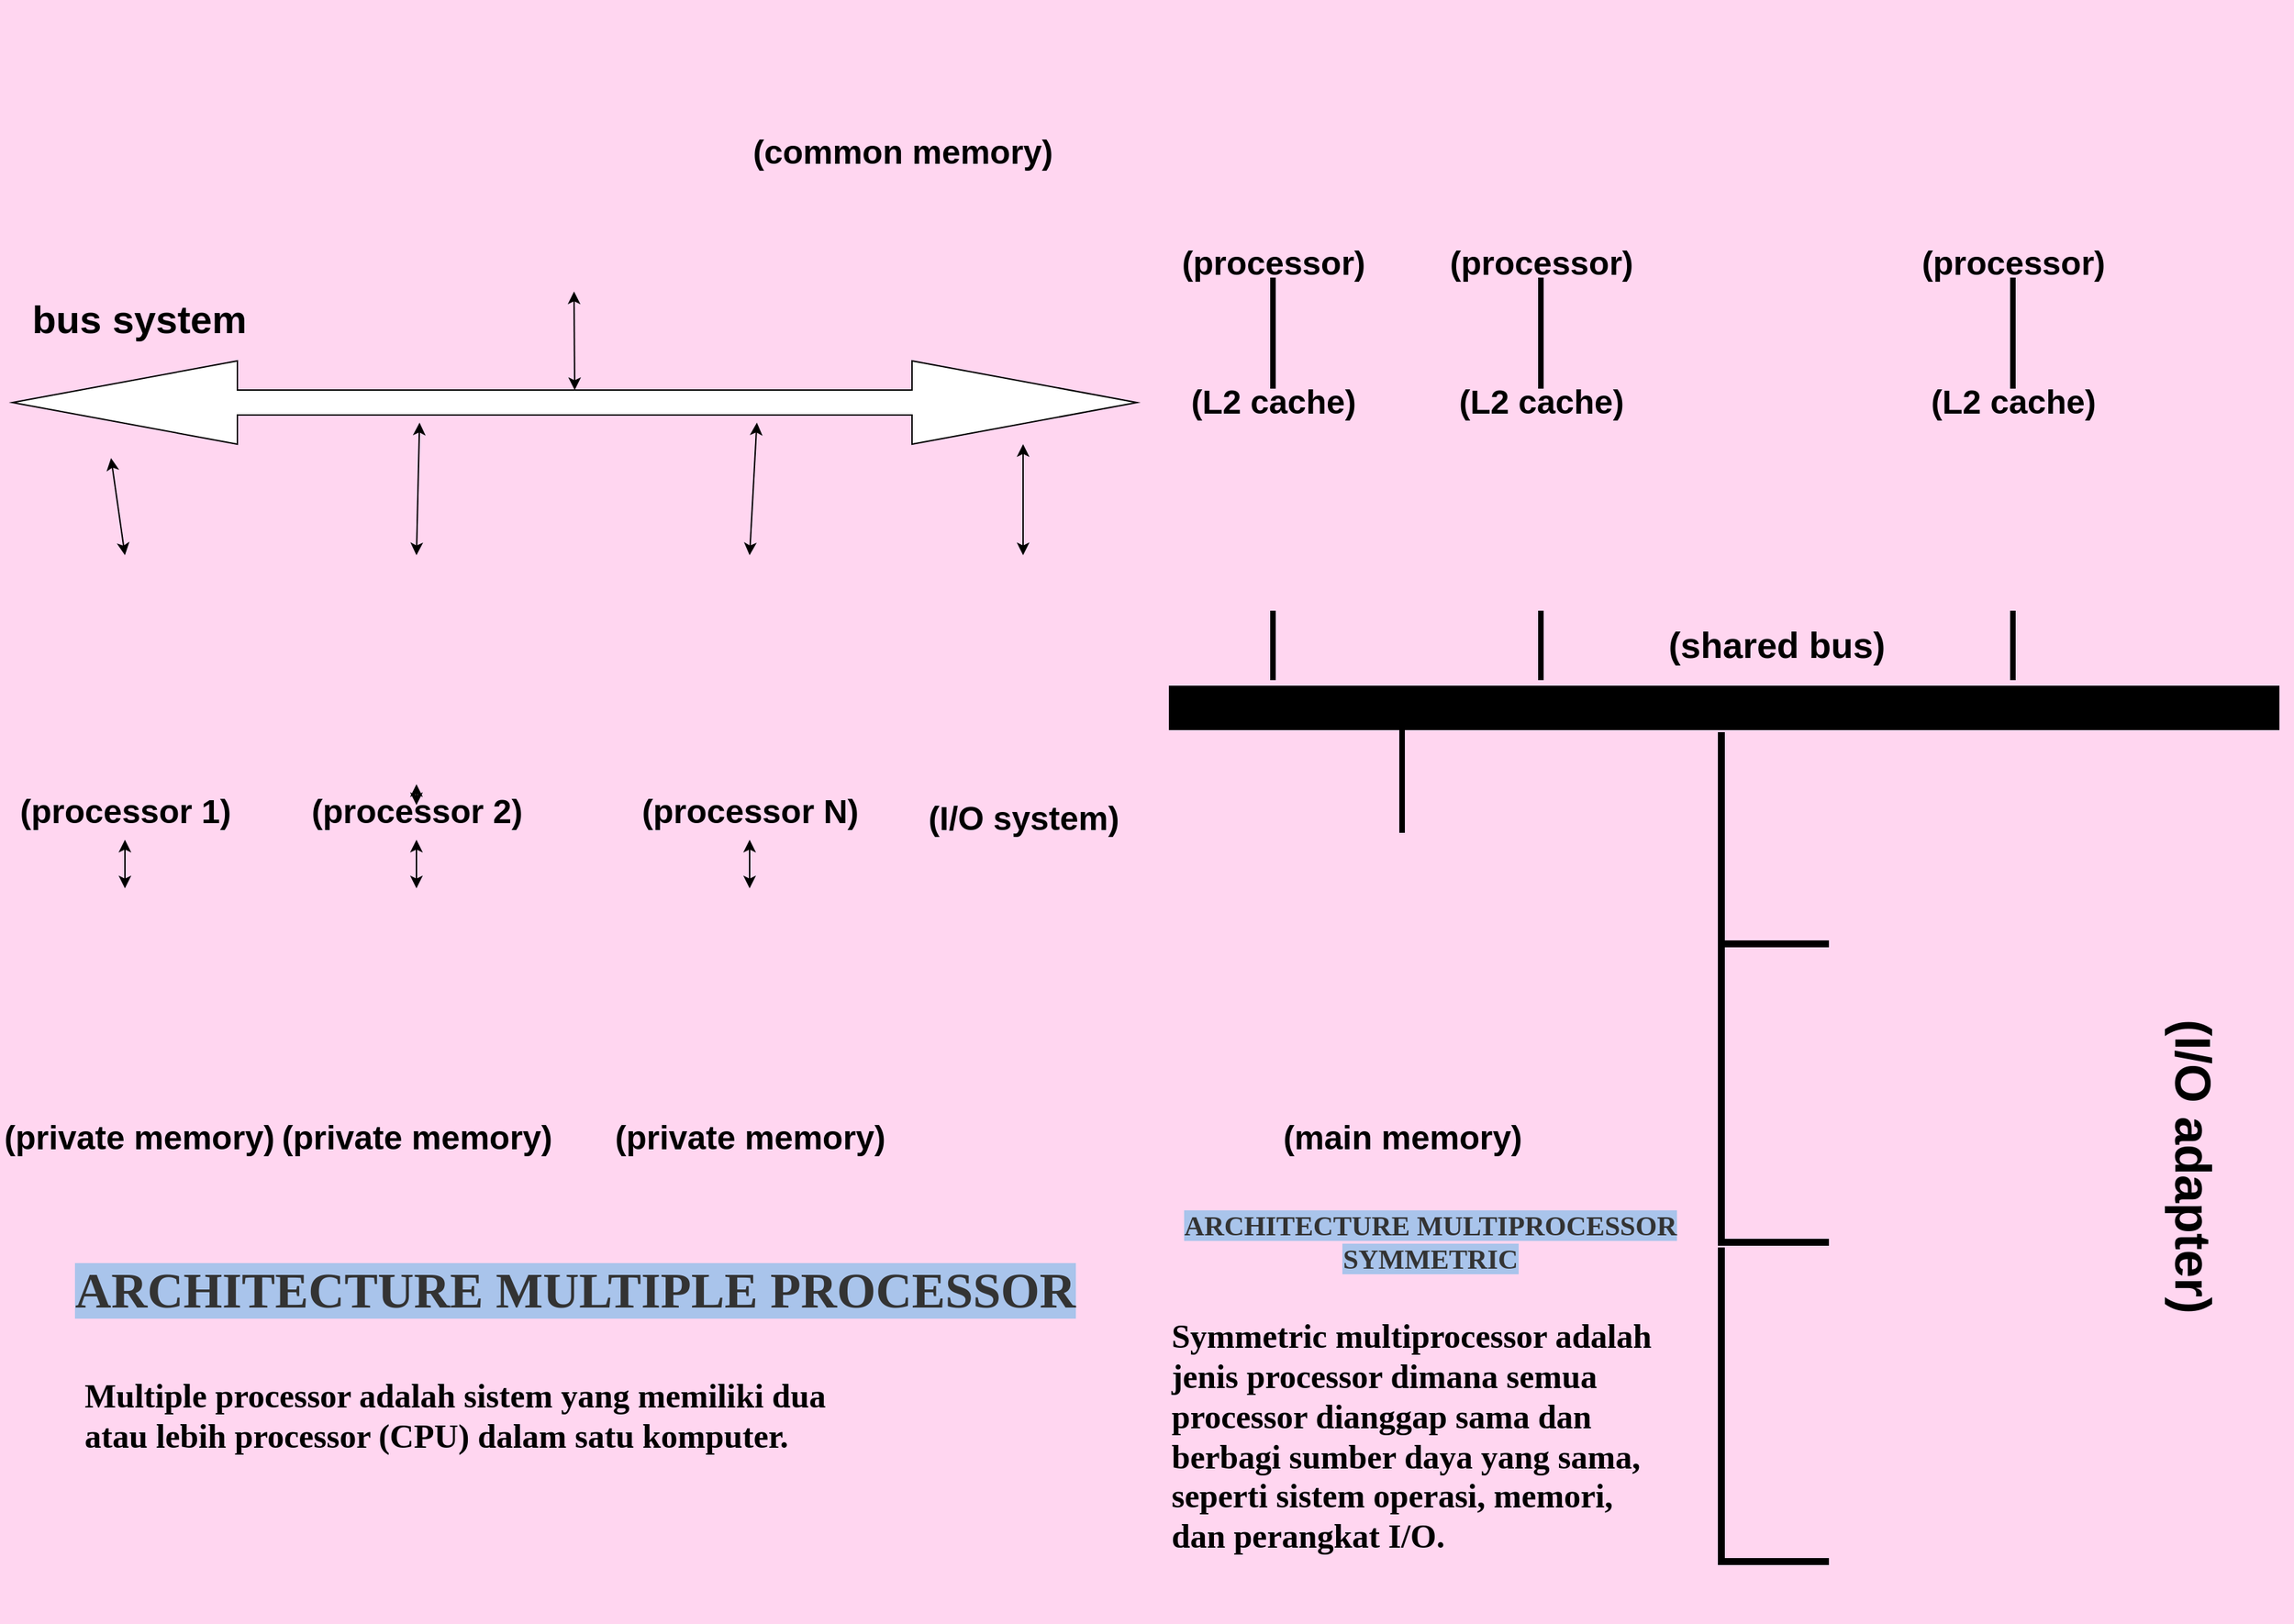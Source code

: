 <mxfile version="26.2.14">
  <diagram name="Halaman-1" id="5roG3KbvqGayyiDpWjHx">
    <mxGraphModel dx="1938" dy="1033" grid="1" gridSize="10" guides="1" tooltips="1" connect="1" arrows="1" fold="1" page="1" pageScale="1" pageWidth="827" pageHeight="1169" background="light-dark(#ffd6f0, #121212)" math="0" shadow="0">
      <root>
        <mxCell id="0" />
        <mxCell id="1" parent="0" />
        <mxCell id="9_Zev2apDYBj7H2k3iZB-79" value="" style="group;labelBackgroundColor=none;" parent="1" vertex="1" connectable="0">
          <mxGeometry width="1642" height="1169" as="geometry" />
        </mxCell>
        <mxCell id="9_Zev2apDYBj7H2k3iZB-1" value="" style="shape=image;verticalLabelPosition=bottom;labelBackgroundColor=none;verticalAlign=top;aspect=fixed;imageAspect=0;image=https://cdn-icons-png.flaticon.com/512/4854/4854348.png;" parent="9_Zev2apDYBj7H2k3iZB-79" vertex="1">
          <mxGeometry y="400" width="180" height="180" as="geometry" />
        </mxCell>
        <mxCell id="9_Zev2apDYBj7H2k3iZB-8" value="" style="shape=image;verticalLabelPosition=bottom;labelBackgroundColor=none;verticalAlign=top;aspect=fixed;imageAspect=0;image=https://cdn-icons-png.flaticon.com/512/4854/4854348.png;" parent="9_Zev2apDYBj7H2k3iZB-79" vertex="1">
          <mxGeometry x="210" y="400" width="180" height="180" as="geometry" />
        </mxCell>
        <mxCell id="9_Zev2apDYBj7H2k3iZB-13" value="" style="shape=image;verticalLabelPosition=bottom;labelBackgroundColor=none;verticalAlign=top;aspect=fixed;imageAspect=0;image=https://cdn-icons-png.flaticon.com/512/4854/4854348.png;" parent="9_Zev2apDYBj7H2k3iZB-79" vertex="1">
          <mxGeometry x="827" width="180" height="180" as="geometry" />
        </mxCell>
        <mxCell id="9_Zev2apDYBj7H2k3iZB-14" value="" style="shape=image;verticalLabelPosition=bottom;labelBackgroundColor=none;verticalAlign=top;aspect=fixed;imageAspect=0;image=https://cdn-icons-png.flaticon.com/512/4854/4854348.png;" parent="9_Zev2apDYBj7H2k3iZB-79" vertex="1">
          <mxGeometry x="1020" width="180" height="180" as="geometry" />
        </mxCell>
        <mxCell id="9_Zev2apDYBj7H2k3iZB-15" value="" style="shape=image;verticalLabelPosition=bottom;labelBackgroundColor=none;verticalAlign=top;aspect=fixed;imageAspect=0;image=https://cdn-icons-png.flaticon.com/512/4854/4854348.png;" parent="9_Zev2apDYBj7H2k3iZB-79" vertex="1">
          <mxGeometry x="1360" width="180" height="180" as="geometry" />
        </mxCell>
        <mxCell id="9_Zev2apDYBj7H2k3iZB-17" value="" style="shape=image;verticalLabelPosition=bottom;labelBackgroundColor=none;verticalAlign=top;aspect=fixed;imageAspect=0;image=https://www.svgrepo.com/show/17721/ram-memory.svg;" parent="9_Zev2apDYBj7H2k3iZB-79" vertex="1">
          <mxGeometry x="308.5" width="210" height="210" as="geometry" />
        </mxCell>
        <mxCell id="9_Zev2apDYBj7H2k3iZB-18" value="" style="group;labelBackgroundColor=none;" parent="9_Zev2apDYBj7H2k3iZB-79" vertex="1" connectable="0">
          <mxGeometry x="24" y="790" width="780" height="280" as="geometry" />
        </mxCell>
        <mxCell id="9_Zev2apDYBj7H2k3iZB-11" value="&lt;h2&gt;&lt;font style=&quot;background-color: rgb(169, 196, 235); color: light-dark(rgb(51, 51, 51), rgb(237, 237, 237));&quot; face=&quot;Comic Sans MS&quot;&gt;ARCHITECTURE MULTIPLE PROCESSOR&lt;/font&gt;&lt;/h2&gt;" style="text;strokeColor=none;fillColor=none;html=1;fontSize=24;fontStyle=1;verticalAlign=middle;align=center;labelBackgroundColor=none;" parent="9_Zev2apDYBj7H2k3iZB-18" vertex="1">
          <mxGeometry width="780" height="280" as="geometry" />
        </mxCell>
        <mxCell id="9_Zev2apDYBj7H2k3iZB-12" value="Multiple processor adalah sistem yang memiliki dua&lt;div&gt;&lt;span style=&quot;background-color: transparent; color: light-dark(rgb(0, 0, 0), rgb(255, 255, 255));&quot;&gt;atau lebih processor (CPU) dalam satu komputer.&lt;/span&gt;&lt;/div&gt;" style="text;strokeColor=none;fillColor=none;html=1;fontSize=24;fontStyle=1;verticalAlign=middle;align=left;fontFamily=Comic Sans MS;labelBackgroundColor=none;" parent="9_Zev2apDYBj7H2k3iZB-18" vertex="1">
          <mxGeometry x="35" y="190" width="710" height="80" as="geometry" />
        </mxCell>
        <mxCell id="9_Zev2apDYBj7H2k3iZB-43" value="(private memory)" style="text;strokeColor=none;fillColor=none;html=1;fontSize=24;fontStyle=1;verticalAlign=middle;align=center;labelBackgroundColor=none;" parent="9_Zev2apDYBj7H2k3iZB-18" vertex="1">
          <mxGeometry x="226" y="10" width="100" height="40" as="geometry" />
        </mxCell>
        <mxCell id="9_Zev2apDYBj7H2k3iZB-19" value="" style="shape=doubleArrow;whiteSpace=wrap;html=1;labelBackgroundColor=none;" parent="9_Zev2apDYBj7H2k3iZB-79" vertex="1">
          <mxGeometry x="9" y="260" width="810" height="60" as="geometry" />
        </mxCell>
        <mxCell id="9_Zev2apDYBj7H2k3iZB-21" value="" style="shape=image;verticalLabelPosition=bottom;labelBackgroundColor=none;verticalAlign=top;aspect=fixed;imageAspect=0;image=https://cdn-icons-png.flaticon.com/512/4854/4854348.png;" parent="9_Zev2apDYBj7H2k3iZB-79" vertex="1">
          <mxGeometry x="450" y="400" width="180" height="180" as="geometry" />
        </mxCell>
        <mxCell id="9_Zev2apDYBj7H2k3iZB-22" value="" style="shape=image;verticalLabelPosition=bottom;labelBackgroundColor=none;verticalAlign=top;aspect=fixed;imageAspect=0;image=https://cdn2.iconfinder.com/data/icons/research-and-data-processing/64/monitor-web_design-input-output-analyze-512.png;" parent="9_Zev2apDYBj7H2k3iZB-79" vertex="1">
          <mxGeometry x="647" y="400" width="180" height="180" as="geometry" />
        </mxCell>
        <mxCell id="9_Zev2apDYBj7H2k3iZB-23" value="" style="shape=image;verticalLabelPosition=bottom;labelBackgroundColor=none;verticalAlign=top;aspect=fixed;imageAspect=0;image=https://cdn-icons-png.flaticon.com/512/9078/9078593.png;" parent="9_Zev2apDYBj7H2k3iZB-79" vertex="1">
          <mxGeometry x="450" y="640" width="180" height="180" as="geometry" />
        </mxCell>
        <mxCell id="9_Zev2apDYBj7H2k3iZB-24" value="" style="shape=image;verticalLabelPosition=bottom;labelBackgroundColor=none;verticalAlign=top;aspect=fixed;imageAspect=0;image=https://cdn-icons-png.flaticon.com/512/9078/9078593.png;" parent="9_Zev2apDYBj7H2k3iZB-79" vertex="1">
          <mxGeometry x="210" y="640" width="180" height="180" as="geometry" />
        </mxCell>
        <mxCell id="9_Zev2apDYBj7H2k3iZB-25" value="" style="shape=image;verticalLabelPosition=bottom;labelBackgroundColor=none;verticalAlign=top;aspect=fixed;imageAspect=0;image=https://cdn-icons-png.flaticon.com/512/9078/9078593.png;" parent="9_Zev2apDYBj7H2k3iZB-79" vertex="1">
          <mxGeometry y="640" width="180" height="180" as="geometry" />
        </mxCell>
        <mxCell id="9_Zev2apDYBj7H2k3iZB-27" value="" style="endArrow=classic;startArrow=classic;html=1;rounded=0;entryX=0.5;entryY=1;entryDx=0;entryDy=0;exitX=0.5;exitY=0;exitDx=0;exitDy=0;labelBackgroundColor=none;fontColor=default;" parent="9_Zev2apDYBj7H2k3iZB-79" source="9_Zev2apDYBj7H2k3iZB-25" target="9_Zev2apDYBj7H2k3iZB-41" edge="1">
          <mxGeometry width="50" height="50" relative="1" as="geometry">
            <mxPoint x="400" y="860" as="sourcePoint" />
            <mxPoint x="540" y="660" as="targetPoint" />
          </mxGeometry>
        </mxCell>
        <mxCell id="9_Zev2apDYBj7H2k3iZB-28" value="" style="endArrow=classic;startArrow=classic;html=1;rounded=0;entryX=0.5;entryY=1;entryDx=0;entryDy=0;exitX=0.5;exitY=0;exitDx=0;exitDy=0;labelBackgroundColor=none;fontColor=default;" parent="9_Zev2apDYBj7H2k3iZB-79" source="9_Zev2apDYBj7H2k3iZB-39" target="9_Zev2apDYBj7H2k3iZB-8" edge="1">
          <mxGeometry width="50" height="50" relative="1" as="geometry">
            <mxPoint x="100" y="650" as="sourcePoint" />
            <mxPoint x="100" y="590" as="targetPoint" />
          </mxGeometry>
        </mxCell>
        <mxCell id="9_Zev2apDYBj7H2k3iZB-30" value="" style="endArrow=classic;startArrow=classic;html=1;rounded=0;entryX=0.5;entryY=1;entryDx=0;entryDy=0;exitX=0.5;exitY=0;exitDx=0;exitDy=0;labelBackgroundColor=none;fontColor=default;" parent="9_Zev2apDYBj7H2k3iZB-79" source="9_Zev2apDYBj7H2k3iZB-23" target="9_Zev2apDYBj7H2k3iZB-38" edge="1">
          <mxGeometry width="50" height="50" relative="1" as="geometry">
            <mxPoint x="120" y="670" as="sourcePoint" />
            <mxPoint x="120" y="610" as="targetPoint" />
          </mxGeometry>
        </mxCell>
        <mxCell id="9_Zev2apDYBj7H2k3iZB-31" value="" style="endArrow=classic;startArrow=classic;html=1;rounded=0;exitX=0.5;exitY=0;exitDx=0;exitDy=0;labelBackgroundColor=none;fontColor=default;" parent="9_Zev2apDYBj7H2k3iZB-79" source="9_Zev2apDYBj7H2k3iZB-22" edge="1">
          <mxGeometry width="50" height="50" relative="1" as="geometry">
            <mxPoint x="130" y="680" as="sourcePoint" />
            <mxPoint x="737" y="320" as="targetPoint" />
          </mxGeometry>
        </mxCell>
        <mxCell id="9_Zev2apDYBj7H2k3iZB-32" value="" style="endArrow=classic;startArrow=classic;html=1;rounded=0;exitX=0.5;exitY=0;exitDx=0;exitDy=0;entryX=0.662;entryY=0.742;entryDx=0;entryDy=0;entryPerimeter=0;labelBackgroundColor=none;fontColor=default;" parent="9_Zev2apDYBj7H2k3iZB-79" source="9_Zev2apDYBj7H2k3iZB-21" target="9_Zev2apDYBj7H2k3iZB-19" edge="1">
          <mxGeometry width="50" height="50" relative="1" as="geometry">
            <mxPoint x="140" y="690" as="sourcePoint" />
            <mxPoint x="530" y="307" as="targetPoint" />
          </mxGeometry>
        </mxCell>
        <mxCell id="9_Zev2apDYBj7H2k3iZB-33" value="" style="endArrow=classic;startArrow=classic;html=1;rounded=0;entryX=0.362;entryY=0.742;entryDx=0;entryDy=0;exitX=0.5;exitY=0;exitDx=0;exitDy=0;entryPerimeter=0;labelBackgroundColor=none;fontColor=default;" parent="9_Zev2apDYBj7H2k3iZB-79" source="9_Zev2apDYBj7H2k3iZB-8" target="9_Zev2apDYBj7H2k3iZB-19" edge="1">
          <mxGeometry width="50" height="50" relative="1" as="geometry">
            <mxPoint x="150" y="700" as="sourcePoint" />
            <mxPoint x="150" y="640" as="targetPoint" />
          </mxGeometry>
        </mxCell>
        <mxCell id="9_Zev2apDYBj7H2k3iZB-34" value="" style="endArrow=classic;startArrow=classic;html=1;rounded=0;exitX=0.5;exitY=0;exitDx=0;exitDy=0;labelBackgroundColor=none;fontColor=default;" parent="9_Zev2apDYBj7H2k3iZB-79" source="9_Zev2apDYBj7H2k3iZB-1" edge="1">
          <mxGeometry width="50" height="50" relative="1" as="geometry">
            <mxPoint x="160" y="710" as="sourcePoint" />
            <mxPoint x="80" y="330" as="targetPoint" />
          </mxGeometry>
        </mxCell>
        <mxCell id="9_Zev2apDYBj7H2k3iZB-35" value="" style="endArrow=classic;startArrow=classic;html=1;rounded=0;entryX=0.5;entryY=1;entryDx=0;entryDy=0;exitX=0;exitY=0;exitDx=405;exitDy=21;exitPerimeter=0;labelBackgroundColor=none;fontColor=default;" parent="9_Zev2apDYBj7H2k3iZB-79" source="9_Zev2apDYBj7H2k3iZB-19" target="9_Zev2apDYBj7H2k3iZB-17" edge="1">
          <mxGeometry width="50" height="50" relative="1" as="geometry">
            <mxPoint x="170" y="720" as="sourcePoint" />
            <mxPoint x="170" y="660" as="targetPoint" />
          </mxGeometry>
        </mxCell>
        <mxCell id="9_Zev2apDYBj7H2k3iZB-36" value="(common memory)" style="text;strokeColor=none;fillColor=none;html=1;fontSize=24;fontStyle=1;verticalAlign=middle;align=center;labelBackgroundColor=none;" parent="9_Zev2apDYBj7H2k3iZB-79" vertex="1">
          <mxGeometry x="600" y="90" width="100" height="40" as="geometry" />
        </mxCell>
        <mxCell id="9_Zev2apDYBj7H2k3iZB-37" value="(I/O system)" style="text;strokeColor=none;fillColor=none;html=1;fontSize=24;fontStyle=1;verticalAlign=middle;align=center;labelBackgroundColor=none;" parent="9_Zev2apDYBj7H2k3iZB-79" vertex="1">
          <mxGeometry x="687" y="570" width="100" height="40" as="geometry" />
        </mxCell>
        <mxCell id="9_Zev2apDYBj7H2k3iZB-38" value="(processor N)" style="text;strokeColor=none;fillColor=none;html=1;fontSize=24;fontStyle=1;verticalAlign=middle;align=center;labelBackgroundColor=none;" parent="9_Zev2apDYBj7H2k3iZB-79" vertex="1">
          <mxGeometry x="490" y="565" width="100" height="40" as="geometry" />
        </mxCell>
        <mxCell id="9_Zev2apDYBj7H2k3iZB-40" value="" style="endArrow=classic;startArrow=classic;html=1;rounded=0;entryX=0.5;entryY=1;entryDx=0;entryDy=0;exitX=0.5;exitY=0;exitDx=0;exitDy=0;labelBackgroundColor=none;fontColor=default;" parent="9_Zev2apDYBj7H2k3iZB-79" source="9_Zev2apDYBj7H2k3iZB-24" target="9_Zev2apDYBj7H2k3iZB-39" edge="1">
          <mxGeometry width="50" height="50" relative="1" as="geometry">
            <mxPoint x="300" y="640" as="sourcePoint" />
            <mxPoint x="300" y="580" as="targetPoint" />
          </mxGeometry>
        </mxCell>
        <mxCell id="9_Zev2apDYBj7H2k3iZB-39" value="(processor 2)" style="text;strokeColor=none;fillColor=none;html=1;fontSize=24;fontStyle=1;verticalAlign=middle;align=center;labelBackgroundColor=none;" parent="9_Zev2apDYBj7H2k3iZB-79" vertex="1">
          <mxGeometry x="250" y="565" width="100" height="40" as="geometry" />
        </mxCell>
        <mxCell id="9_Zev2apDYBj7H2k3iZB-41" value="(processor 1)" style="text;strokeColor=none;fillColor=none;html=1;fontSize=24;fontStyle=1;verticalAlign=middle;align=center;labelBackgroundColor=none;" parent="9_Zev2apDYBj7H2k3iZB-79" vertex="1">
          <mxGeometry x="40" y="565" width="100" height="40" as="geometry" />
        </mxCell>
        <mxCell id="9_Zev2apDYBj7H2k3iZB-42" value="(private memory)" style="text;strokeColor=none;fillColor=none;html=1;fontSize=24;fontStyle=1;verticalAlign=middle;align=center;labelBackgroundColor=none;" parent="9_Zev2apDYBj7H2k3iZB-79" vertex="1">
          <mxGeometry x="50" y="800" width="100" height="40" as="geometry" />
        </mxCell>
        <mxCell id="9_Zev2apDYBj7H2k3iZB-44" value="(private memory)" style="text;strokeColor=none;fillColor=none;html=1;fontSize=24;fontStyle=1;verticalAlign=middle;align=center;labelBackgroundColor=none;" parent="9_Zev2apDYBj7H2k3iZB-79" vertex="1">
          <mxGeometry x="490" y="800" width="100" height="40" as="geometry" />
        </mxCell>
        <mxCell id="9_Zev2apDYBj7H2k3iZB-45" value="&lt;h3&gt;bus system&lt;/h3&gt;" style="text;strokeColor=none;fillColor=none;html=1;fontSize=24;fontStyle=1;verticalAlign=middle;align=center;labelBackgroundColor=none;" parent="9_Zev2apDYBj7H2k3iZB-79" vertex="1">
          <mxGeometry x="50" y="210" width="100" height="40" as="geometry" />
        </mxCell>
        <mxCell id="9_Zev2apDYBj7H2k3iZB-50" value="" style="shape=image;verticalLabelPosition=bottom;labelBackgroundColor=none;verticalAlign=top;aspect=fixed;imageAspect=0;image=https://cdn-icons-png.flaticon.com/512/9872/9872378.png;" parent="9_Zev2apDYBj7H2k3iZB-79" vertex="1">
          <mxGeometry x="842" y="300" width="150" height="150" as="geometry" />
        </mxCell>
        <mxCell id="9_Zev2apDYBj7H2k3iZB-51" value="" style="shape=image;verticalLabelPosition=bottom;labelBackgroundColor=none;verticalAlign=top;aspect=fixed;imageAspect=0;image=https://cdn-icons-png.flaticon.com/512/9872/9872378.png;" parent="9_Zev2apDYBj7H2k3iZB-79" vertex="1">
          <mxGeometry x="1035" y="300" width="150" height="150" as="geometry" />
        </mxCell>
        <mxCell id="9_Zev2apDYBj7H2k3iZB-52" value="" style="shape=image;verticalLabelPosition=bottom;labelBackgroundColor=none;verticalAlign=top;aspect=fixed;imageAspect=0;image=https://cdn-icons-png.flaticon.com/512/9872/9872378.png;" parent="9_Zev2apDYBj7H2k3iZB-79" vertex="1">
          <mxGeometry x="1375" y="300" width="150" height="150" as="geometry" />
        </mxCell>
        <mxCell id="9_Zev2apDYBj7H2k3iZB-53" value="" style="shape=link;html=1;rounded=0;width=-5;strokeWidth=19;labelBackgroundColor=none;fontColor=default;" parent="9_Zev2apDYBj7H2k3iZB-79" edge="1">
          <mxGeometry width="100" relative="1" as="geometry">
            <mxPoint x="842" y="510" as="sourcePoint" />
            <mxPoint x="1642" y="510" as="targetPoint" />
          </mxGeometry>
        </mxCell>
        <mxCell id="9_Zev2apDYBj7H2k3iZB-54" value="" style="shape=image;verticalLabelPosition=bottom;labelBackgroundColor=none;verticalAlign=top;aspect=fixed;imageAspect=0;image=https://www.svgrepo.com/show/17721/ram-memory.svg;" parent="9_Zev2apDYBj7H2k3iZB-79" vertex="1">
          <mxGeometry x="920" y="600" width="180" height="180" as="geometry" />
        </mxCell>
        <mxCell id="9_Zev2apDYBj7H2k3iZB-55" value="" style="shape=image;verticalLabelPosition=bottom;labelBackgroundColor=none;verticalAlign=top;aspect=fixed;imageAspect=0;image=https://cdn-icons-png.flaticon.com/512/1086/1086656.png;" parent="9_Zev2apDYBj7H2k3iZB-79" vertex="1">
          <mxGeometry x="1320" y="550" width="180" height="180" as="geometry" />
        </mxCell>
        <mxCell id="9_Zev2apDYBj7H2k3iZB-56" value="" style="shape=image;verticalLabelPosition=bottom;labelBackgroundColor=none;verticalAlign=top;aspect=fixed;imageAspect=0;image=https://cdn-icons-png.flaticon.com/512/1086/1086656.png;" parent="9_Zev2apDYBj7H2k3iZB-79" vertex="1">
          <mxGeometry x="1320" y="760" width="180" height="180" as="geometry" />
        </mxCell>
        <mxCell id="9_Zev2apDYBj7H2k3iZB-57" value="" style="shape=image;verticalLabelPosition=bottom;labelBackgroundColor=none;verticalAlign=top;aspect=fixed;imageAspect=0;image=https://cdn-icons-png.flaticon.com/512/1086/1086656.png;" parent="9_Zev2apDYBj7H2k3iZB-79" vertex="1">
          <mxGeometry x="1320" y="989" width="180" height="180" as="geometry" />
        </mxCell>
        <mxCell id="9_Zev2apDYBj7H2k3iZB-58" value="(processor)" style="text;strokeColor=none;fillColor=none;html=1;fontSize=24;fontStyle=1;verticalAlign=middle;align=center;labelBackgroundColor=none;" parent="9_Zev2apDYBj7H2k3iZB-79" vertex="1">
          <mxGeometry x="867" y="170" width="100" height="40" as="geometry" />
        </mxCell>
        <mxCell id="9_Zev2apDYBj7H2k3iZB-59" value="(processor)" style="text;strokeColor=none;fillColor=none;html=1;fontSize=24;fontStyle=1;verticalAlign=middle;align=center;labelBackgroundColor=none;" parent="9_Zev2apDYBj7H2k3iZB-79" vertex="1">
          <mxGeometry x="1060" y="170" width="100" height="40" as="geometry" />
        </mxCell>
        <mxCell id="9_Zev2apDYBj7H2k3iZB-60" value="(processor)" style="text;strokeColor=none;fillColor=none;html=1;fontSize=24;fontStyle=1;verticalAlign=middle;align=center;labelBackgroundColor=none;" parent="9_Zev2apDYBj7H2k3iZB-79" vertex="1">
          <mxGeometry x="1400" y="170" width="100" height="40" as="geometry" />
        </mxCell>
        <mxCell id="9_Zev2apDYBj7H2k3iZB-61" value="(L2 cache)" style="text;strokeColor=none;fillColor=none;html=1;fontSize=24;fontStyle=1;verticalAlign=middle;align=center;labelBackgroundColor=none;" parent="9_Zev2apDYBj7H2k3iZB-79" vertex="1">
          <mxGeometry x="867" y="270" width="100" height="40" as="geometry" />
        </mxCell>
        <mxCell id="9_Zev2apDYBj7H2k3iZB-62" value="(L2 cache)" style="text;strokeColor=none;fillColor=none;html=1;fontSize=24;fontStyle=1;verticalAlign=middle;align=center;labelBackgroundColor=none;" parent="9_Zev2apDYBj7H2k3iZB-79" vertex="1">
          <mxGeometry x="1060" y="270" width="100" height="40" as="geometry" />
        </mxCell>
        <mxCell id="9_Zev2apDYBj7H2k3iZB-63" value="(L2 cache)" style="text;strokeColor=none;fillColor=none;html=1;fontSize=24;fontStyle=1;verticalAlign=middle;align=center;labelBackgroundColor=none;" parent="9_Zev2apDYBj7H2k3iZB-79" vertex="1">
          <mxGeometry x="1400" y="270" width="100" height="40" as="geometry" />
        </mxCell>
        <mxCell id="9_Zev2apDYBj7H2k3iZB-64" value="" style="line;strokeWidth=4;direction=south;html=1;perimeter=backbonePerimeter;points=[];outlineConnect=0;labelBackgroundColor=none;" parent="9_Zev2apDYBj7H2k3iZB-79" vertex="1">
          <mxGeometry x="912" y="200" width="10" height="80" as="geometry" />
        </mxCell>
        <mxCell id="9_Zev2apDYBj7H2k3iZB-65" value="" style="line;strokeWidth=4;direction=south;html=1;perimeter=backbonePerimeter;points=[];outlineConnect=0;labelBackgroundColor=none;" parent="9_Zev2apDYBj7H2k3iZB-79" vertex="1">
          <mxGeometry x="1105" y="200" width="10" height="80" as="geometry" />
        </mxCell>
        <mxCell id="9_Zev2apDYBj7H2k3iZB-66" value="" style="line;strokeWidth=4;direction=south;html=1;perimeter=backbonePerimeter;points=[];outlineConnect=0;labelBackgroundColor=none;" parent="9_Zev2apDYBj7H2k3iZB-79" vertex="1">
          <mxGeometry x="1445" y="200" width="10" height="80" as="geometry" />
        </mxCell>
        <mxCell id="9_Zev2apDYBj7H2k3iZB-67" value="" style="line;strokeWidth=4;direction=south;html=1;perimeter=backbonePerimeter;points=[];outlineConnect=0;labelBackgroundColor=none;" parent="9_Zev2apDYBj7H2k3iZB-79" vertex="1">
          <mxGeometry x="912" y="440" width="10" height="50" as="geometry" />
        </mxCell>
        <mxCell id="9_Zev2apDYBj7H2k3iZB-68" value="" style="line;strokeWidth=4;direction=south;html=1;perimeter=backbonePerimeter;points=[];outlineConnect=0;labelBackgroundColor=none;" parent="9_Zev2apDYBj7H2k3iZB-79" vertex="1">
          <mxGeometry x="1105" y="440" width="10" height="50" as="geometry" />
        </mxCell>
        <mxCell id="9_Zev2apDYBj7H2k3iZB-69" value="" style="line;strokeWidth=4;direction=south;html=1;perimeter=backbonePerimeter;points=[];outlineConnect=0;labelBackgroundColor=none;" parent="9_Zev2apDYBj7H2k3iZB-79" vertex="1">
          <mxGeometry x="1445" y="440" width="10" height="50" as="geometry" />
        </mxCell>
        <mxCell id="9_Zev2apDYBj7H2k3iZB-70" value="" style="line;strokeWidth=4;direction=south;html=1;perimeter=backbonePerimeter;points=[];outlineConnect=0;labelBackgroundColor=none;" parent="9_Zev2apDYBj7H2k3iZB-79" vertex="1">
          <mxGeometry x="1005" y="520" width="10" height="80" as="geometry" />
        </mxCell>
        <mxCell id="9_Zev2apDYBj7H2k3iZB-71" value="" style="shape=partialRectangle;whiteSpace=wrap;html=1;bottom=0;right=0;fillColor=none;strokeWidth=5;rotation=-90;labelBackgroundColor=none;" parent="9_Zev2apDYBj7H2k3iZB-79" vertex="1">
          <mxGeometry x="1202.5" y="567.5" width="150" height="75" as="geometry" />
        </mxCell>
        <mxCell id="9_Zev2apDYBj7H2k3iZB-72" value="" style="shape=partialRectangle;whiteSpace=wrap;html=1;bottom=0;right=0;fillColor=none;strokeWidth=5;rotation=-90;labelBackgroundColor=none;" parent="9_Zev2apDYBj7H2k3iZB-79" vertex="1">
          <mxGeometry x="1171.25" y="751.25" width="212.5" height="75" as="geometry" />
        </mxCell>
        <mxCell id="9_Zev2apDYBj7H2k3iZB-73" value="" style="shape=partialRectangle;whiteSpace=wrap;html=1;bottom=0;right=0;fillColor=none;strokeWidth=5;rotation=-90;labelBackgroundColor=none;" parent="9_Zev2apDYBj7H2k3iZB-79" vertex="1">
          <mxGeometry x="1165.63" y="975.63" width="223.75" height="75" as="geometry" />
        </mxCell>
        <mxCell id="9_Zev2apDYBj7H2k3iZB-74" value="(main memory)" style="text;strokeColor=none;fillColor=none;html=1;fontSize=24;fontStyle=1;verticalAlign=middle;align=center;labelBackgroundColor=none;" parent="9_Zev2apDYBj7H2k3iZB-79" vertex="1">
          <mxGeometry x="960" y="800" width="100" height="40" as="geometry" />
        </mxCell>
        <mxCell id="9_Zev2apDYBj7H2k3iZB-75" value="&lt;h2&gt;(I/O adapter)&lt;/h2&gt;" style="text;strokeColor=none;fillColor=none;html=1;fontSize=24;fontStyle=1;verticalAlign=middle;align=center;rotation=90;labelBackgroundColor=none;" parent="9_Zev2apDYBj7H2k3iZB-79" vertex="1">
          <mxGeometry x="1530" y="820" width="100" height="40" as="geometry" />
        </mxCell>
        <mxCell id="9_Zev2apDYBj7H2k3iZB-77" value="&lt;h5&gt;&lt;font style=&quot;background-color: rgb(169, 196, 235); color: light-dark(rgb(51, 51, 51), rgb(237, 237, 237));&quot; face=&quot;Comic Sans MS&quot;&gt;ARCHITECTURE MULTIPROCESSOR&lt;br&gt;&lt;/font&gt;&lt;font face=&quot;Comic Sans MS&quot; color=&quot;#333333&quot;&gt;&lt;span style=&quot;background-color: rgb(169, 196, 235);&quot;&gt;SYMMETRIC&lt;/span&gt;&lt;/font&gt;&lt;/h5&gt;" style="text;strokeColor=none;fillColor=none;html=1;fontSize=24;fontStyle=1;verticalAlign=middle;align=center;labelBackgroundColor=none;" parent="9_Zev2apDYBj7H2k3iZB-79" vertex="1">
          <mxGeometry x="730" y="780" width="600" height="230" as="geometry" />
        </mxCell>
        <mxCell id="9_Zev2apDYBj7H2k3iZB-78" value="&lt;font&gt;Symmetric multiprocessor adalah&lt;/font&gt;&lt;div&gt;&lt;font&gt;jenis processor dimana semua&lt;/font&gt;&lt;/div&gt;&lt;div&gt;&lt;font&gt;processor dianggap sama dan&lt;/font&gt;&lt;/div&gt;&lt;div&gt;&lt;font&gt;berbagi sumber daya yang sama,&lt;/font&gt;&lt;/div&gt;&lt;div&gt;&lt;font&gt;seperti sistem operasi, memori,&lt;/font&gt;&lt;/div&gt;&lt;div&gt;&lt;font&gt;dan perangkat I/O.&lt;/font&gt;&lt;/div&gt;" style="text;strokeColor=none;fillColor=none;html=1;fontSize=24;fontStyle=1;verticalAlign=middle;align=left;fontFamily=Comic Sans MS;labelBackgroundColor=none;" parent="9_Zev2apDYBj7H2k3iZB-79" vertex="1">
          <mxGeometry x="842" y="949" width="398" height="171" as="geometry" />
        </mxCell>
        <mxCell id="FMx3jra-4wzss68hNrOf-1" value="&lt;font style=&quot;font-size: 26px;&quot;&gt;&lt;b&gt;(shared bus)&lt;/b&gt;&lt;/font&gt;" style="text;html=1;align=center;verticalAlign=middle;whiteSpace=wrap;rounded=0;strokeWidth=10;labelBackgroundColor=none;" parent="9_Zev2apDYBj7H2k3iZB-79" vertex="1">
          <mxGeometry x="1200" y="450" width="160" height="30" as="geometry" />
        </mxCell>
      </root>
    </mxGraphModel>
  </diagram>
</mxfile>
